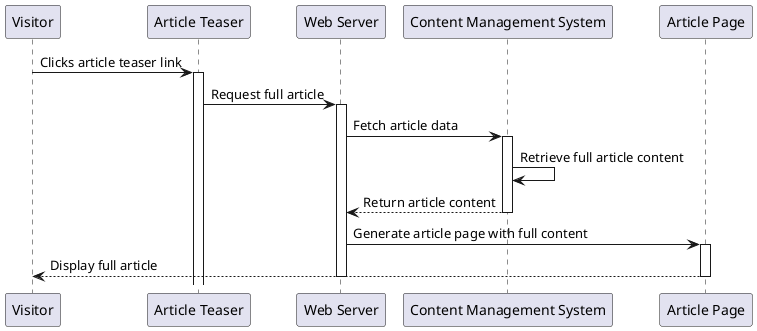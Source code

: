 @startuml
participant Visitor as V
participant "Article Teaser" as AT
participant "Web Server" as WS
participant "Content Management System" as CMS
participant "Article Page" as AP

V -> AT: Clicks article teaser link
activate AT

AT -> WS: Request full article
activate WS

WS -> CMS : Fetch article data
activate CMS

CMS -> CMS: Retrieve full article content
CMS --> WS: Return article content
deactivate CMS

WS -> AP: Generate article page with full content
activate AP
AP --> V: Display full article
deactivate AP

deactivate WS
@enduml